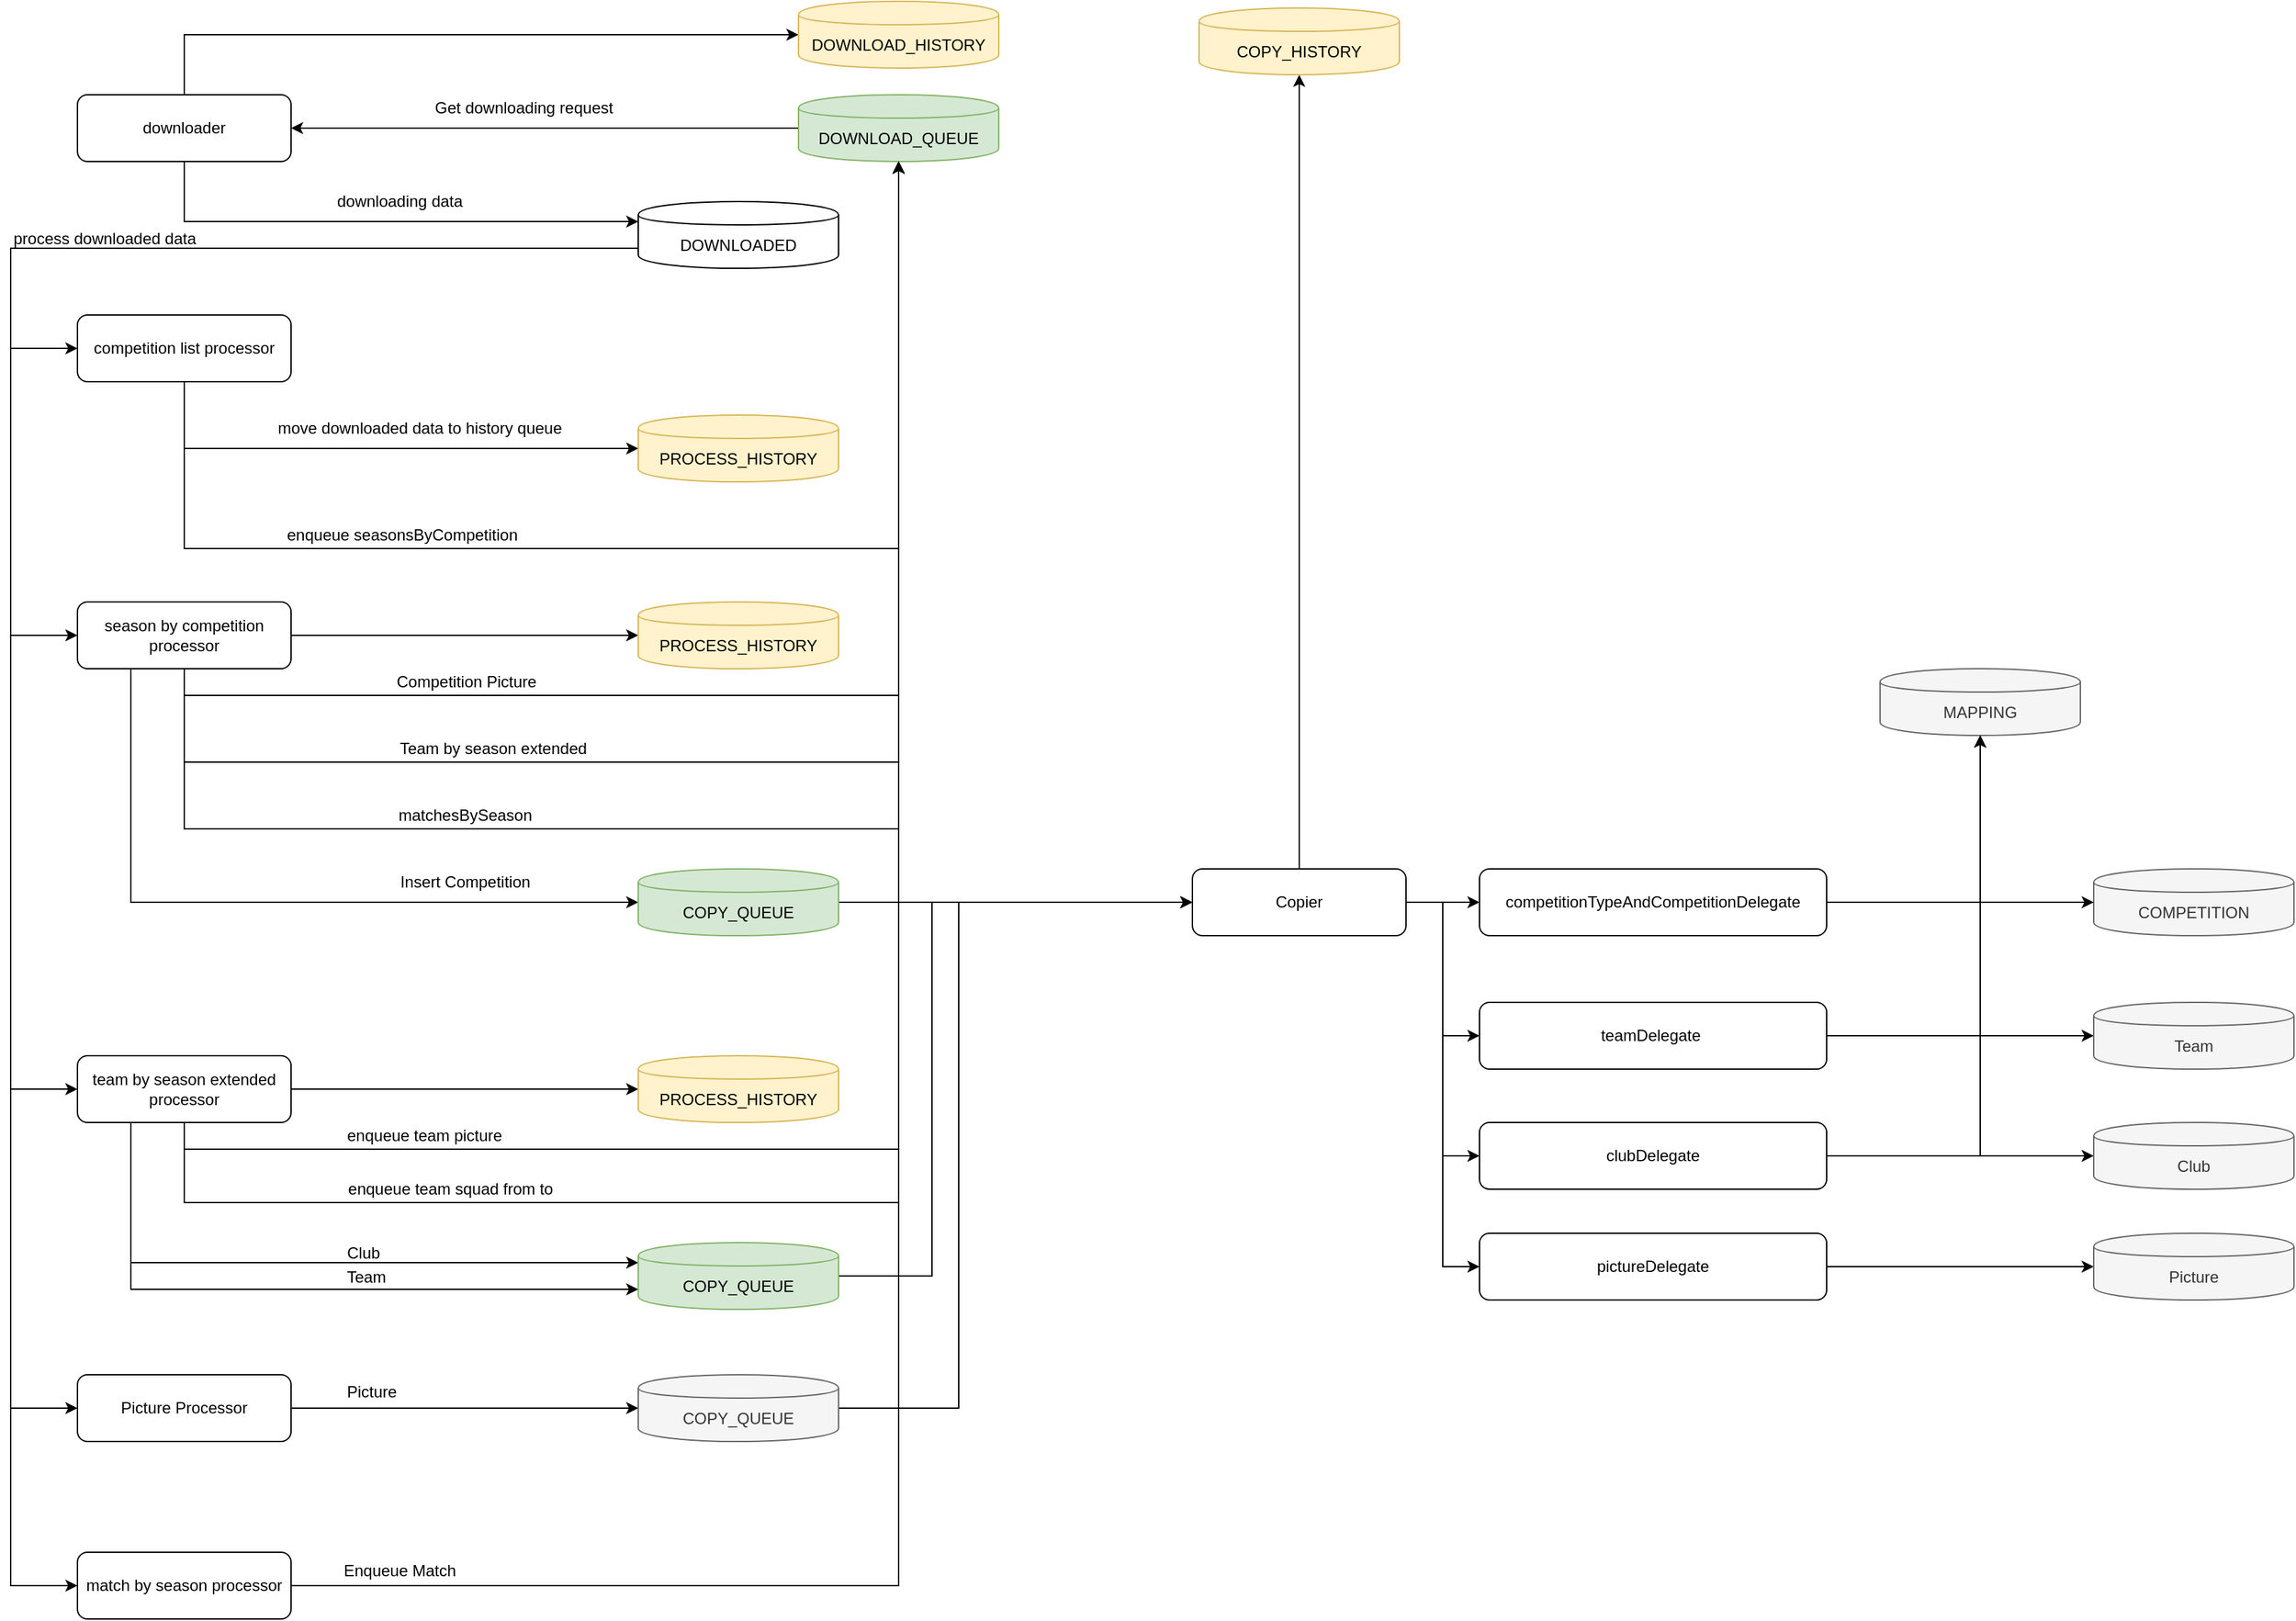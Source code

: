 <mxfile version="10.6.1" type="github"><diagram id="1Fi9fl8Iz0qV-ooRLAtD" name="Page-1"><mxGraphModel dx="1830" dy="464" grid="1" gridSize="10" guides="1" tooltips="1" connect="1" arrows="1" fold="1" page="1" pageScale="1" pageWidth="827" pageHeight="1169" math="0" shadow="0"><root><mxCell id="0"/><mxCell id="1" parent="0"/><mxCell id="hCt7kulHnM1tJjfRSC-v-9" style="edgeStyle=orthogonalEdgeStyle;rounded=0;orthogonalLoop=1;jettySize=auto;html=1;exitX=0.5;exitY=1;exitDx=0;exitDy=0;entryX=0;entryY=0.3;entryDx=0;entryDy=0;" parent="1" source="hCt7kulHnM1tJjfRSC-v-4" target="hCt7kulHnM1tJjfRSC-v-8" edge="1"><mxGeometry relative="1" as="geometry"/></mxCell><mxCell id="hCt7kulHnM1tJjfRSC-v-17" value="downloading data" style="text;html=1;resizable=0;points=[];align=center;verticalAlign=middle;labelBackgroundColor=#ffffff;" parent="hCt7kulHnM1tJjfRSC-v-9" vertex="1" connectable="0"><mxGeometry x="0.09" y="4" relative="1" as="geometry"><mxPoint x="-4" y="-11" as="offset"/></mxGeometry></mxCell><mxCell id="XRtO9R3etJlKNao0JoU3-25" style="edgeStyle=orthogonalEdgeStyle;rounded=0;orthogonalLoop=1;jettySize=auto;html=1;exitX=0.5;exitY=0;exitDx=0;exitDy=0;entryX=0;entryY=0.5;entryDx=0;entryDy=0;" edge="1" parent="1" source="hCt7kulHnM1tJjfRSC-v-4" target="XRtO9R3etJlKNao0JoU3-24"><mxGeometry relative="1" as="geometry"/></mxCell><mxCell id="hCt7kulHnM1tJjfRSC-v-4" value="downloader" style="rounded=1;whiteSpace=wrap;html=1;" parent="1" vertex="1"><mxGeometry y="160" width="160" height="50" as="geometry"/></mxCell><mxCell id="hCt7kulHnM1tJjfRSC-v-6" style="edgeStyle=orthogonalEdgeStyle;rounded=0;orthogonalLoop=1;jettySize=auto;html=1;exitX=0;exitY=0.5;exitDx=0;exitDy=0;entryX=1;entryY=0.5;entryDx=0;entryDy=0;" parent="1" source="hCt7kulHnM1tJjfRSC-v-5" target="hCt7kulHnM1tJjfRSC-v-4" edge="1"><mxGeometry relative="1" as="geometry"/></mxCell><mxCell id="hCt7kulHnM1tJjfRSC-v-16" value="Get downloading request" style="text;html=1;resizable=0;points=[];align=center;verticalAlign=middle;labelBackgroundColor=#ffffff;" parent="hCt7kulHnM1tJjfRSC-v-6" vertex="1" connectable="0"><mxGeometry x="0.147" y="-3" relative="1" as="geometry"><mxPoint x="12" y="-12" as="offset"/></mxGeometry></mxCell><mxCell id="hCt7kulHnM1tJjfRSC-v-5" value="DOWNLOAD_QUEUE" style="shape=cylinder;whiteSpace=wrap;html=1;boundedLbl=1;backgroundOutline=1;fillColor=#d5e8d4;strokeColor=#82b366;" parent="1" vertex="1"><mxGeometry x="540" y="160" width="150" height="50" as="geometry"/></mxCell><mxCell id="hCt7kulHnM1tJjfRSC-v-11" style="edgeStyle=orthogonalEdgeStyle;rounded=0;orthogonalLoop=1;jettySize=auto;html=1;exitX=0;exitY=0.7;exitDx=0;exitDy=0;entryX=0;entryY=0.5;entryDx=0;entryDy=0;" parent="1" source="hCt7kulHnM1tJjfRSC-v-8" target="hCt7kulHnM1tJjfRSC-v-10" edge="1"><mxGeometry relative="1" as="geometry"><Array as="points"><mxPoint x="-50" y="275"/><mxPoint x="-50" y="350"/></Array></mxGeometry></mxCell><mxCell id="hCt7kulHnM1tJjfRSC-v-18" value="process downloaded data" style="text;html=1;resizable=0;points=[];align=center;verticalAlign=middle;labelBackgroundColor=#ffffff;" parent="hCt7kulHnM1tJjfRSC-v-11" vertex="1" connectable="0"><mxGeometry x="0.243" relative="1" as="geometry"><mxPoint x="-30" y="-7.5" as="offset"/></mxGeometry></mxCell><mxCell id="hCt7kulHnM1tJjfRSC-v-22" style="edgeStyle=orthogonalEdgeStyle;rounded=0;orthogonalLoop=1;jettySize=auto;html=1;entryX=0;entryY=0.5;entryDx=0;entryDy=0;" parent="1" source="hCt7kulHnM1tJjfRSC-v-8" target="hCt7kulHnM1tJjfRSC-v-21" edge="1"><mxGeometry relative="1" as="geometry"><Array as="points"><mxPoint x="-50" y="275"/><mxPoint x="-50" y="565"/></Array></mxGeometry></mxCell><mxCell id="XRtO9R3etJlKNao0JoU3-50" style="edgeStyle=orthogonalEdgeStyle;rounded=0;orthogonalLoop=1;jettySize=auto;html=1;exitX=0;exitY=0.7;exitDx=0;exitDy=0;entryX=0;entryY=0.5;entryDx=0;entryDy=0;" edge="1" parent="1" source="hCt7kulHnM1tJjfRSC-v-8" target="XRtO9R3etJlKNao0JoU3-26"><mxGeometry relative="1" as="geometry"><mxPoint x="-40" y="640" as="targetPoint"/><Array as="points"><mxPoint x="-50" y="275"/><mxPoint x="-50" y="905"/></Array></mxGeometry></mxCell><mxCell id="XRtO9R3etJlKNao0JoU3-57" style="edgeStyle=orthogonalEdgeStyle;rounded=0;orthogonalLoop=1;jettySize=auto;html=1;exitX=0;exitY=0.7;exitDx=0;exitDy=0;entryX=0;entryY=0.5;entryDx=0;entryDy=0;" edge="1" parent="1" source="hCt7kulHnM1tJjfRSC-v-8" target="XRtO9R3etJlKNao0JoU3-51"><mxGeometry relative="1" as="geometry"><mxPoint x="-50" y="960" as="targetPoint"/><Array as="points"><mxPoint x="-50" y="275"/><mxPoint x="-50" y="1144"/></Array></mxGeometry></mxCell><mxCell id="XRtO9R3etJlKNao0JoU3-64" style="edgeStyle=orthogonalEdgeStyle;rounded=0;orthogonalLoop=1;jettySize=auto;html=1;exitX=0;exitY=0.7;exitDx=0;exitDy=0;entryX=0;entryY=0.5;entryDx=0;entryDy=0;" edge="1" parent="1" source="hCt7kulHnM1tJjfRSC-v-8" target="XRtO9R3etJlKNao0JoU3-63"><mxGeometry relative="1" as="geometry"><mxPoint x="-60" y="1241" as="targetPoint"/><Array as="points"><mxPoint x="-50" y="275"/><mxPoint x="-50" y="1277"/></Array></mxGeometry></mxCell><mxCell id="hCt7kulHnM1tJjfRSC-v-8" value="DOWNLOADED" style="shape=cylinder;whiteSpace=wrap;html=1;boundedLbl=1;backgroundOutline=1;" parent="1" vertex="1"><mxGeometry x="420" y="240" width="150" height="50" as="geometry"/></mxCell><mxCell id="hCt7kulHnM1tJjfRSC-v-13" style="edgeStyle=orthogonalEdgeStyle;rounded=0;orthogonalLoop=1;jettySize=auto;html=1;exitX=0.5;exitY=1;exitDx=0;exitDy=0;entryX=0;entryY=0.5;entryDx=0;entryDy=0;" parent="1" source="hCt7kulHnM1tJjfRSC-v-10" target="hCt7kulHnM1tJjfRSC-v-12" edge="1"><mxGeometry relative="1" as="geometry"/></mxCell><mxCell id="hCt7kulHnM1tJjfRSC-v-20" value="move downloaded data to history queue" style="text;html=1;resizable=0;points=[];align=center;verticalAlign=middle;labelBackgroundColor=#ffffff;" parent="hCt7kulHnM1tJjfRSC-v-13" vertex="1" connectable="0"><mxGeometry x="0.012" y="-3" relative="1" as="geometry"><mxPoint x="28" y="-18" as="offset"/></mxGeometry></mxCell><mxCell id="hCt7kulHnM1tJjfRSC-v-14" style="edgeStyle=orthogonalEdgeStyle;rounded=0;orthogonalLoop=1;jettySize=auto;html=1;exitX=0.5;exitY=1;exitDx=0;exitDy=0;" parent="1" source="hCt7kulHnM1tJjfRSC-v-10" target="hCt7kulHnM1tJjfRSC-v-5" edge="1"><mxGeometry relative="1" as="geometry"><Array as="points"><mxPoint x="80" y="500"/><mxPoint x="615" y="500"/></Array></mxGeometry></mxCell><mxCell id="hCt7kulHnM1tJjfRSC-v-10" value="competition list processor" style="rounded=1;whiteSpace=wrap;html=1;" parent="1" vertex="1"><mxGeometry y="325" width="160" height="50" as="geometry"/></mxCell><mxCell id="hCt7kulHnM1tJjfRSC-v-12" value="PROCESS_HISTORY" style="shape=cylinder;whiteSpace=wrap;html=1;boundedLbl=1;backgroundOutline=1;fillColor=#fff2cc;strokeColor=#d6b656;" parent="1" vertex="1"><mxGeometry x="420" y="400" width="150" height="50" as="geometry"/></mxCell><mxCell id="hCt7kulHnM1tJjfRSC-v-15" value="enqueue&amp;nbsp;seasonsByCompetition&amp;nbsp;" style="text;html=1;resizable=0;points=[];autosize=1;align=left;verticalAlign=top;spacingTop=-4;" parent="1" vertex="1"><mxGeometry x="155" y="480" width="190" height="20" as="geometry"/></mxCell><mxCell id="hCt7kulHnM1tJjfRSC-v-25" style="edgeStyle=orthogonalEdgeStyle;rounded=0;orthogonalLoop=1;jettySize=auto;html=1;exitX=1;exitY=0.5;exitDx=0;exitDy=0;" parent="1" source="hCt7kulHnM1tJjfRSC-v-21" target="hCt7kulHnM1tJjfRSC-v-24" edge="1"><mxGeometry relative="1" as="geometry"/></mxCell><mxCell id="XRtO9R3etJlKNao0JoU3-1" style="edgeStyle=orthogonalEdgeStyle;rounded=0;orthogonalLoop=1;jettySize=auto;html=1;exitX=0.5;exitY=1;exitDx=0;exitDy=0;entryX=0.5;entryY=1;entryDx=0;entryDy=0;" edge="1" parent="1" source="hCt7kulHnM1tJjfRSC-v-21" target="hCt7kulHnM1tJjfRSC-v-5"><mxGeometry relative="1" as="geometry"><mxPoint x="610" y="210" as="targetPoint"/></mxGeometry></mxCell><mxCell id="XRtO9R3etJlKNao0JoU3-2" value="Competition Picture" style="text;html=1;resizable=0;points=[];align=center;verticalAlign=middle;labelBackgroundColor=#ffffff;" vertex="1" connectable="0" parent="XRtO9R3etJlKNao0JoU3-1"><mxGeometry x="-0.545" y="-2" relative="1" as="geometry"><mxPoint x="13" y="-12" as="offset"/></mxGeometry></mxCell><mxCell id="XRtO9R3etJlKNao0JoU3-3" style="edgeStyle=orthogonalEdgeStyle;rounded=0;orthogonalLoop=1;jettySize=auto;html=1;exitX=0.5;exitY=1;exitDx=0;exitDy=0;entryX=0.5;entryY=1;entryDx=0;entryDy=0;" edge="1" parent="1" source="hCt7kulHnM1tJjfRSC-v-21" target="hCt7kulHnM1tJjfRSC-v-5"><mxGeometry relative="1" as="geometry"><Array as="points"><mxPoint x="80" y="660"/><mxPoint x="615" y="660"/></Array></mxGeometry></mxCell><mxCell id="XRtO9R3etJlKNao0JoU3-5" value="Team by season extended" style="text;html=1;resizable=0;points=[];align=center;verticalAlign=middle;labelBackgroundColor=#ffffff;" vertex="1" connectable="0" parent="XRtO9R3etJlKNao0JoU3-3"><mxGeometry x="-0.58" relative="1" as="geometry"><mxPoint x="79" y="-10" as="offset"/></mxGeometry></mxCell><mxCell id="XRtO9R3etJlKNao0JoU3-6" style="edgeStyle=orthogonalEdgeStyle;rounded=0;orthogonalLoop=1;jettySize=auto;html=1;exitX=0.5;exitY=1;exitDx=0;exitDy=0;entryX=0.5;entryY=1;entryDx=0;entryDy=0;" edge="1" parent="1" source="hCt7kulHnM1tJjfRSC-v-21" target="hCt7kulHnM1tJjfRSC-v-5"><mxGeometry relative="1" as="geometry"><mxPoint x="700" y="260" as="targetPoint"/><Array as="points"><mxPoint x="80" y="710"/><mxPoint x="615" y="710"/></Array></mxGeometry></mxCell><mxCell id="XRtO9R3etJlKNao0JoU3-7" value="matchesBySeason" style="text;html=1;resizable=0;points=[];align=center;verticalAlign=middle;labelBackgroundColor=#ffffff;" vertex="1" connectable="0" parent="XRtO9R3etJlKNao0JoU3-6"><mxGeometry x="-0.392" y="4" relative="1" as="geometry"><mxPoint x="-21" y="-6" as="offset"/></mxGeometry></mxCell><mxCell id="XRtO9R3etJlKNao0JoU3-11" style="edgeStyle=orthogonalEdgeStyle;rounded=0;orthogonalLoop=1;jettySize=auto;html=1;exitX=0.25;exitY=1;exitDx=0;exitDy=0;entryX=0;entryY=0.5;entryDx=0;entryDy=0;" edge="1" parent="1" source="hCt7kulHnM1tJjfRSC-v-21" target="XRtO9R3etJlKNao0JoU3-8"><mxGeometry relative="1" as="geometry"/></mxCell><mxCell id="XRtO9R3etJlKNao0JoU3-12" value="Insert Competition" style="text;html=1;resizable=0;points=[];align=center;verticalAlign=middle;labelBackgroundColor=#ffffff;" vertex="1" connectable="0" parent="XRtO9R3etJlKNao0JoU3-11"><mxGeometry x="0.24" y="1" relative="1" as="geometry"><mxPoint x="81" y="-14" as="offset"/></mxGeometry></mxCell><mxCell id="hCt7kulHnM1tJjfRSC-v-21" value="season by competition processor" style="rounded=1;whiteSpace=wrap;html=1;" parent="1" vertex="1"><mxGeometry y="540" width="160" height="50" as="geometry"/></mxCell><mxCell id="hCt7kulHnM1tJjfRSC-v-24" value="PROCESS_HISTORY" style="shape=cylinder;whiteSpace=wrap;html=1;boundedLbl=1;backgroundOutline=1;fillColor=#fff2cc;strokeColor=#d6b656;" parent="1" vertex="1"><mxGeometry x="420" y="540" width="150" height="50" as="geometry"/></mxCell><mxCell id="XRtO9R3etJlKNao0JoU3-14" style="edgeStyle=orthogonalEdgeStyle;rounded=0;orthogonalLoop=1;jettySize=auto;html=1;exitX=1;exitY=0.5;exitDx=0;exitDy=0;entryX=0;entryY=0.5;entryDx=0;entryDy=0;" edge="1" parent="1" source="XRtO9R3etJlKNao0JoU3-8" target="XRtO9R3etJlKNao0JoU3-13"><mxGeometry relative="1" as="geometry"/></mxCell><mxCell id="XRtO9R3etJlKNao0JoU3-8" value="COPY_QUEUE" style="shape=cylinder;whiteSpace=wrap;html=1;boundedLbl=1;backgroundOutline=1;fillColor=#d5e8d4;strokeColor=#82b366;" vertex="1" parent="1"><mxGeometry x="420" y="740" width="150" height="50" as="geometry"/></mxCell><mxCell id="XRtO9R3etJlKNao0JoU3-16" style="edgeStyle=orthogonalEdgeStyle;rounded=0;orthogonalLoop=1;jettySize=auto;html=1;exitX=1;exitY=0.5;exitDx=0;exitDy=0;entryX=0.5;entryY=1;entryDx=0;entryDy=0;" edge="1" parent="1" source="XRtO9R3etJlKNao0JoU3-18" target="XRtO9R3etJlKNao0JoU3-15"><mxGeometry relative="1" as="geometry"/></mxCell><mxCell id="XRtO9R3etJlKNao0JoU3-22" style="edgeStyle=orthogonalEdgeStyle;rounded=0;orthogonalLoop=1;jettySize=auto;html=1;exitX=0.5;exitY=0;exitDx=0;exitDy=0;entryX=0.5;entryY=1;entryDx=0;entryDy=0;" edge="1" parent="1" source="XRtO9R3etJlKNao0JoU3-13" target="XRtO9R3etJlKNao0JoU3-21"><mxGeometry relative="1" as="geometry"/></mxCell><mxCell id="XRtO9R3etJlKNao0JoU3-48" style="edgeStyle=orthogonalEdgeStyle;rounded=0;orthogonalLoop=1;jettySize=auto;html=1;exitX=1;exitY=0.5;exitDx=0;exitDy=0;entryX=0;entryY=0.5;entryDx=0;entryDy=0;" edge="1" parent="1" source="XRtO9R3etJlKNao0JoU3-13" target="XRtO9R3etJlKNao0JoU3-40"><mxGeometry relative="1" as="geometry"/></mxCell><mxCell id="XRtO9R3etJlKNao0JoU3-49" style="edgeStyle=orthogonalEdgeStyle;rounded=0;orthogonalLoop=1;jettySize=auto;html=1;exitX=1;exitY=0.5;exitDx=0;exitDy=0;entryX=0;entryY=0.5;entryDx=0;entryDy=0;" edge="1" parent="1" source="XRtO9R3etJlKNao0JoU3-13" target="XRtO9R3etJlKNao0JoU3-44"><mxGeometry relative="1" as="geometry"/></mxCell><mxCell id="XRtO9R3etJlKNao0JoU3-60" style="edgeStyle=orthogonalEdgeStyle;rounded=0;orthogonalLoop=1;jettySize=auto;html=1;exitX=1;exitY=0.5;exitDx=0;exitDy=0;entryX=0;entryY=0.5;entryDx=0;entryDy=0;" edge="1" parent="1" source="XRtO9R3etJlKNao0JoU3-13" target="XRtO9R3etJlKNao0JoU3-59"><mxGeometry relative="1" as="geometry"/></mxCell><mxCell id="XRtO9R3etJlKNao0JoU3-13" value="Copier" style="rounded=1;whiteSpace=wrap;html=1;" vertex="1" parent="1"><mxGeometry x="835" y="740" width="160" height="50" as="geometry"/></mxCell><mxCell id="XRtO9R3etJlKNao0JoU3-15" value="MAPPING" style="shape=cylinder;whiteSpace=wrap;html=1;boundedLbl=1;backgroundOutline=1;fillColor=#f5f5f5;strokeColor=#666666;fontColor=#333333;" vertex="1" parent="1"><mxGeometry x="1350" y="590" width="150" height="50" as="geometry"/></mxCell><mxCell id="XRtO9R3etJlKNao0JoU3-17" value="COMPETITION" style="shape=cylinder;whiteSpace=wrap;html=1;boundedLbl=1;backgroundOutline=1;fillColor=#f5f5f5;strokeColor=#666666;fontColor=#333333;" vertex="1" parent="1"><mxGeometry x="1510" y="740" width="150" height="50" as="geometry"/></mxCell><mxCell id="XRtO9R3etJlKNao0JoU3-20" style="edgeStyle=orthogonalEdgeStyle;rounded=0;orthogonalLoop=1;jettySize=auto;html=1;exitX=1;exitY=0.5;exitDx=0;exitDy=0;entryX=0;entryY=0.5;entryDx=0;entryDy=0;" edge="1" parent="1" source="XRtO9R3etJlKNao0JoU3-18" target="XRtO9R3etJlKNao0JoU3-17"><mxGeometry relative="1" as="geometry"/></mxCell><mxCell id="XRtO9R3etJlKNao0JoU3-18" value="competitionTypeAndCompetitionDelegate" style="rounded=1;whiteSpace=wrap;html=1;" vertex="1" parent="1"><mxGeometry x="1050" y="740" width="260" height="50" as="geometry"/></mxCell><mxCell id="XRtO9R3etJlKNao0JoU3-19" style="edgeStyle=orthogonalEdgeStyle;rounded=0;orthogonalLoop=1;jettySize=auto;html=1;exitX=1;exitY=0.5;exitDx=0;exitDy=0;entryX=0;entryY=0.5;entryDx=0;entryDy=0;" edge="1" parent="1" source="XRtO9R3etJlKNao0JoU3-13" target="XRtO9R3etJlKNao0JoU3-18"><mxGeometry relative="1" as="geometry"><mxPoint x="940" y="565" as="sourcePoint"/><mxPoint x="1152" y="565" as="targetPoint"/></mxGeometry></mxCell><mxCell id="XRtO9R3etJlKNao0JoU3-21" value="COPY_HISTORY" style="shape=cylinder;whiteSpace=wrap;html=1;boundedLbl=1;backgroundOutline=1;fillColor=#fff2cc;strokeColor=#d6b656;" vertex="1" parent="1"><mxGeometry x="840" y="95" width="150" height="50" as="geometry"/></mxCell><mxCell id="XRtO9R3etJlKNao0JoU3-24" value="DOWNLOAD_HISTORY&lt;br&gt;" style="shape=cylinder;whiteSpace=wrap;html=1;boundedLbl=1;backgroundOutline=1;fillColor=#fff2cc;strokeColor=#d6b656;" vertex="1" parent="1"><mxGeometry x="540" y="90" width="150" height="50" as="geometry"/></mxCell><mxCell id="XRtO9R3etJlKNao0JoU3-28" style="edgeStyle=orthogonalEdgeStyle;rounded=0;orthogonalLoop=1;jettySize=auto;html=1;exitX=1;exitY=0.5;exitDx=0;exitDy=0;entryX=0;entryY=0.5;entryDx=0;entryDy=0;" edge="1" parent="1" source="XRtO9R3etJlKNao0JoU3-26" target="XRtO9R3etJlKNao0JoU3-27"><mxGeometry relative="1" as="geometry"/></mxCell><mxCell id="XRtO9R3etJlKNao0JoU3-29" style="edgeStyle=orthogonalEdgeStyle;rounded=0;orthogonalLoop=1;jettySize=auto;html=1;exitX=0.5;exitY=1;exitDx=0;exitDy=0;entryX=0.5;entryY=1;entryDx=0;entryDy=0;" edge="1" parent="1" source="XRtO9R3etJlKNao0JoU3-26" target="hCt7kulHnM1tJjfRSC-v-5"><mxGeometry relative="1" as="geometry"><mxPoint x="650" y="550" as="targetPoint"/></mxGeometry></mxCell><mxCell id="XRtO9R3etJlKNao0JoU3-32" style="edgeStyle=orthogonalEdgeStyle;rounded=0;orthogonalLoop=1;jettySize=auto;html=1;exitX=0.5;exitY=1;exitDx=0;exitDy=0;entryX=0.5;entryY=1;entryDx=0;entryDy=0;" edge="1" parent="1" source="XRtO9R3etJlKNao0JoU3-26" target="hCt7kulHnM1tJjfRSC-v-5"><mxGeometry relative="1" as="geometry"><mxPoint x="630" y="460" as="targetPoint"/><Array as="points"><mxPoint x="80" y="990"/><mxPoint x="615" y="990"/></Array></mxGeometry></mxCell><mxCell id="XRtO9R3etJlKNao0JoU3-33" value="enqueue team squad from to" style="text;html=1;resizable=0;points=[];align=center;verticalAlign=middle;labelBackgroundColor=#ffffff;" vertex="1" connectable="0" parent="XRtO9R3etJlKNao0JoU3-32"><mxGeometry x="-0.62" y="-3" relative="1" as="geometry"><mxPoint x="-3" y="-13" as="offset"/></mxGeometry></mxCell><mxCell id="XRtO9R3etJlKNao0JoU3-35" style="edgeStyle=orthogonalEdgeStyle;rounded=0;orthogonalLoop=1;jettySize=auto;html=1;exitX=0.25;exitY=1;exitDx=0;exitDy=0;entryX=0;entryY=0.3;entryDx=0;entryDy=0;" edge="1" parent="1" source="XRtO9R3etJlKNao0JoU3-26" target="XRtO9R3etJlKNao0JoU3-34"><mxGeometry relative="1" as="geometry"/></mxCell><mxCell id="XRtO9R3etJlKNao0JoU3-37" style="edgeStyle=orthogonalEdgeStyle;rounded=0;orthogonalLoop=1;jettySize=auto;html=1;exitX=0.25;exitY=1;exitDx=0;exitDy=0;entryX=0;entryY=0.7;entryDx=0;entryDy=0;" edge="1" parent="1" source="XRtO9R3etJlKNao0JoU3-26" target="XRtO9R3etJlKNao0JoU3-34"><mxGeometry relative="1" as="geometry"/></mxCell><mxCell id="XRtO9R3etJlKNao0JoU3-38" value="Team" style="text;html=1;resizable=0;points=[];align=center;verticalAlign=middle;labelBackgroundColor=#ffffff;" vertex="1" connectable="0" parent="XRtO9R3etJlKNao0JoU3-37"><mxGeometry x="0.216" y="4" relative="1" as="geometry"><mxPoint x="-6" y="-5" as="offset"/></mxGeometry></mxCell><mxCell id="XRtO9R3etJlKNao0JoU3-26" value="team by season extended processor" style="rounded=1;whiteSpace=wrap;html=1;" vertex="1" parent="1"><mxGeometry y="880" width="160" height="50" as="geometry"/></mxCell><mxCell id="XRtO9R3etJlKNao0JoU3-27" value="PROCESS_HISTORY" style="shape=cylinder;whiteSpace=wrap;html=1;boundedLbl=1;backgroundOutline=1;fillColor=#fff2cc;strokeColor=#d6b656;" vertex="1" parent="1"><mxGeometry x="420" y="880" width="150" height="50" as="geometry"/></mxCell><mxCell id="XRtO9R3etJlKNao0JoU3-30" value="enqueue team picture" style="text;html=1;resizable=0;points=[];autosize=1;align=left;verticalAlign=top;spacingTop=-4;" vertex="1" parent="1"><mxGeometry x="200" y="930" width="130" height="20" as="geometry"/></mxCell><mxCell id="XRtO9R3etJlKNao0JoU3-39" style="edgeStyle=orthogonalEdgeStyle;rounded=0;orthogonalLoop=1;jettySize=auto;html=1;exitX=1;exitY=0.5;exitDx=0;exitDy=0;entryX=0;entryY=0.5;entryDx=0;entryDy=0;" edge="1" parent="1" source="XRtO9R3etJlKNao0JoU3-34" target="XRtO9R3etJlKNao0JoU3-13"><mxGeometry relative="1" as="geometry"><Array as="points"><mxPoint x="640" y="1045"/><mxPoint x="640" y="765"/></Array></mxGeometry></mxCell><mxCell id="XRtO9R3etJlKNao0JoU3-34" value="COPY_QUEUE" style="shape=cylinder;whiteSpace=wrap;html=1;boundedLbl=1;backgroundOutline=1;fillColor=#d5e8d4;strokeColor=#82b366;" vertex="1" parent="1"><mxGeometry x="420" y="1020" width="150" height="50" as="geometry"/></mxCell><mxCell id="XRtO9R3etJlKNao0JoU3-36" value="Club&lt;br&gt;" style="text;html=1;resizable=0;points=[];autosize=1;align=left;verticalAlign=top;spacingTop=-4;" vertex="1" parent="1"><mxGeometry x="200" y="1018" width="40" height="20" as="geometry"/></mxCell><mxCell id="XRtO9R3etJlKNao0JoU3-41" style="edgeStyle=orthogonalEdgeStyle;rounded=0;orthogonalLoop=1;jettySize=auto;html=1;exitX=1;exitY=0.5;exitDx=0;exitDy=0;entryX=0.5;entryY=1;entryDx=0;entryDy=0;" edge="1" parent="1" source="XRtO9R3etJlKNao0JoU3-40" target="XRtO9R3etJlKNao0JoU3-15"><mxGeometry relative="1" as="geometry"/></mxCell><mxCell id="XRtO9R3etJlKNao0JoU3-43" style="edgeStyle=orthogonalEdgeStyle;rounded=0;orthogonalLoop=1;jettySize=auto;html=1;exitX=1;exitY=0.5;exitDx=0;exitDy=0;entryX=0;entryY=0.5;entryDx=0;entryDy=0;" edge="1" parent="1" source="XRtO9R3etJlKNao0JoU3-40" target="XRtO9R3etJlKNao0JoU3-42"><mxGeometry relative="1" as="geometry"/></mxCell><mxCell id="XRtO9R3etJlKNao0JoU3-40" value="teamDelegate&amp;nbsp;" style="rounded=1;whiteSpace=wrap;html=1;" vertex="1" parent="1"><mxGeometry x="1050" y="840" width="260" height="50" as="geometry"/></mxCell><mxCell id="XRtO9R3etJlKNao0JoU3-42" value="Team" style="shape=cylinder;whiteSpace=wrap;html=1;boundedLbl=1;backgroundOutline=1;fillColor=#f5f5f5;strokeColor=#666666;fontColor=#333333;" vertex="1" parent="1"><mxGeometry x="1510" y="840" width="150" height="50" as="geometry"/></mxCell><mxCell id="XRtO9R3etJlKNao0JoU3-45" style="edgeStyle=orthogonalEdgeStyle;rounded=0;orthogonalLoop=1;jettySize=auto;html=1;exitX=1;exitY=0.5;exitDx=0;exitDy=0;entryX=0.5;entryY=1;entryDx=0;entryDy=0;" edge="1" parent="1" source="XRtO9R3etJlKNao0JoU3-44" target="XRtO9R3etJlKNao0JoU3-15"><mxGeometry relative="1" as="geometry"><mxPoint x="1410" y="720" as="targetPoint"/></mxGeometry></mxCell><mxCell id="XRtO9R3etJlKNao0JoU3-47" style="edgeStyle=orthogonalEdgeStyle;rounded=0;orthogonalLoop=1;jettySize=auto;html=1;exitX=1;exitY=0.5;exitDx=0;exitDy=0;" edge="1" parent="1" source="XRtO9R3etJlKNao0JoU3-44" target="XRtO9R3etJlKNao0JoU3-46"><mxGeometry relative="1" as="geometry"/></mxCell><mxCell id="XRtO9R3etJlKNao0JoU3-44" value="clubDelegate" style="rounded=1;whiteSpace=wrap;html=1;" vertex="1" parent="1"><mxGeometry x="1050" y="930" width="260" height="50" as="geometry"/></mxCell><mxCell id="XRtO9R3etJlKNao0JoU3-46" value="Club" style="shape=cylinder;whiteSpace=wrap;html=1;boundedLbl=1;backgroundOutline=1;fillColor=#f5f5f5;strokeColor=#666666;fontColor=#333333;" vertex="1" parent="1"><mxGeometry x="1510" y="930" width="150" height="50" as="geometry"/></mxCell><mxCell id="XRtO9R3etJlKNao0JoU3-53" style="edgeStyle=orthogonalEdgeStyle;rounded=0;orthogonalLoop=1;jettySize=auto;html=1;exitX=1;exitY=0.5;exitDx=0;exitDy=0;" edge="1" parent="1" source="XRtO9R3etJlKNao0JoU3-51" target="XRtO9R3etJlKNao0JoU3-52"><mxGeometry relative="1" as="geometry"/></mxCell><mxCell id="XRtO9R3etJlKNao0JoU3-54" value="Picture" style="text;html=1;resizable=0;points=[];align=center;verticalAlign=middle;labelBackgroundColor=#ffffff;" vertex="1" connectable="0" parent="XRtO9R3etJlKNao0JoU3-53"><mxGeometry x="-0.2" y="4" relative="1" as="geometry"><mxPoint x="-44" y="-8" as="offset"/></mxGeometry></mxCell><mxCell id="XRtO9R3etJlKNao0JoU3-51" value="Picture Processor" style="rounded=1;whiteSpace=wrap;html=1;" vertex="1" parent="1"><mxGeometry y="1119" width="160" height="50" as="geometry"/></mxCell><mxCell id="XRtO9R3etJlKNao0JoU3-58" style="edgeStyle=orthogonalEdgeStyle;rounded=0;orthogonalLoop=1;jettySize=auto;html=1;exitX=1;exitY=0.5;exitDx=0;exitDy=0;entryX=0;entryY=0.5;entryDx=0;entryDy=0;" edge="1" parent="1" source="XRtO9R3etJlKNao0JoU3-52" target="XRtO9R3etJlKNao0JoU3-13"><mxGeometry relative="1" as="geometry"><Array as="points"><mxPoint x="660" y="1144"/><mxPoint x="660" y="765"/></Array></mxGeometry></mxCell><mxCell id="XRtO9R3etJlKNao0JoU3-52" value="COPY_QUEUE" style="shape=cylinder;whiteSpace=wrap;html=1;boundedLbl=1;backgroundOutline=1;fillColor=#f5f5f5;strokeColor=#666666;fontColor=#333333;" vertex="1" parent="1"><mxGeometry x="420" y="1119" width="150" height="50" as="geometry"/></mxCell><mxCell id="XRtO9R3etJlKNao0JoU3-62" style="edgeStyle=orthogonalEdgeStyle;rounded=0;orthogonalLoop=1;jettySize=auto;html=1;exitX=1;exitY=0.5;exitDx=0;exitDy=0;" edge="1" parent="1" source="XRtO9R3etJlKNao0JoU3-59" target="XRtO9R3etJlKNao0JoU3-61"><mxGeometry relative="1" as="geometry"/></mxCell><mxCell id="XRtO9R3etJlKNao0JoU3-59" value="pictureDelegate" style="rounded=1;whiteSpace=wrap;html=1;" vertex="1" parent="1"><mxGeometry x="1050" y="1013" width="260" height="50" as="geometry"/></mxCell><mxCell id="XRtO9R3etJlKNao0JoU3-61" value="Picture&lt;br&gt;" style="shape=cylinder;whiteSpace=wrap;html=1;boundedLbl=1;backgroundOutline=1;fillColor=#f5f5f5;strokeColor=#666666;fontColor=#333333;" vertex="1" parent="1"><mxGeometry x="1510" y="1013" width="150" height="50" as="geometry"/></mxCell><mxCell id="XRtO9R3etJlKNao0JoU3-65" style="edgeStyle=orthogonalEdgeStyle;rounded=0;orthogonalLoop=1;jettySize=auto;html=1;exitX=1;exitY=0.5;exitDx=0;exitDy=0;entryX=0.5;entryY=1;entryDx=0;entryDy=0;" edge="1" parent="1" source="XRtO9R3etJlKNao0JoU3-63" target="hCt7kulHnM1tJjfRSC-v-5"><mxGeometry relative="1" as="geometry"><mxPoint x="640" y="410" as="targetPoint"/></mxGeometry></mxCell><mxCell id="XRtO9R3etJlKNao0JoU3-66" value="Enqueue Match" style="text;html=1;resizable=0;points=[];align=center;verticalAlign=middle;labelBackgroundColor=#ffffff;" vertex="1" connectable="0" parent="XRtO9R3etJlKNao0JoU3-65"><mxGeometry x="-0.863" y="-3" relative="1" as="geometry"><mxPoint x="-24" y="-14" as="offset"/></mxGeometry></mxCell><mxCell id="XRtO9R3etJlKNao0JoU3-63" value="match by season processor" style="rounded=1;whiteSpace=wrap;html=1;" vertex="1" parent="1"><mxGeometry y="1252" width="160" height="50" as="geometry"/></mxCell></root></mxGraphModel></diagram></mxfile>